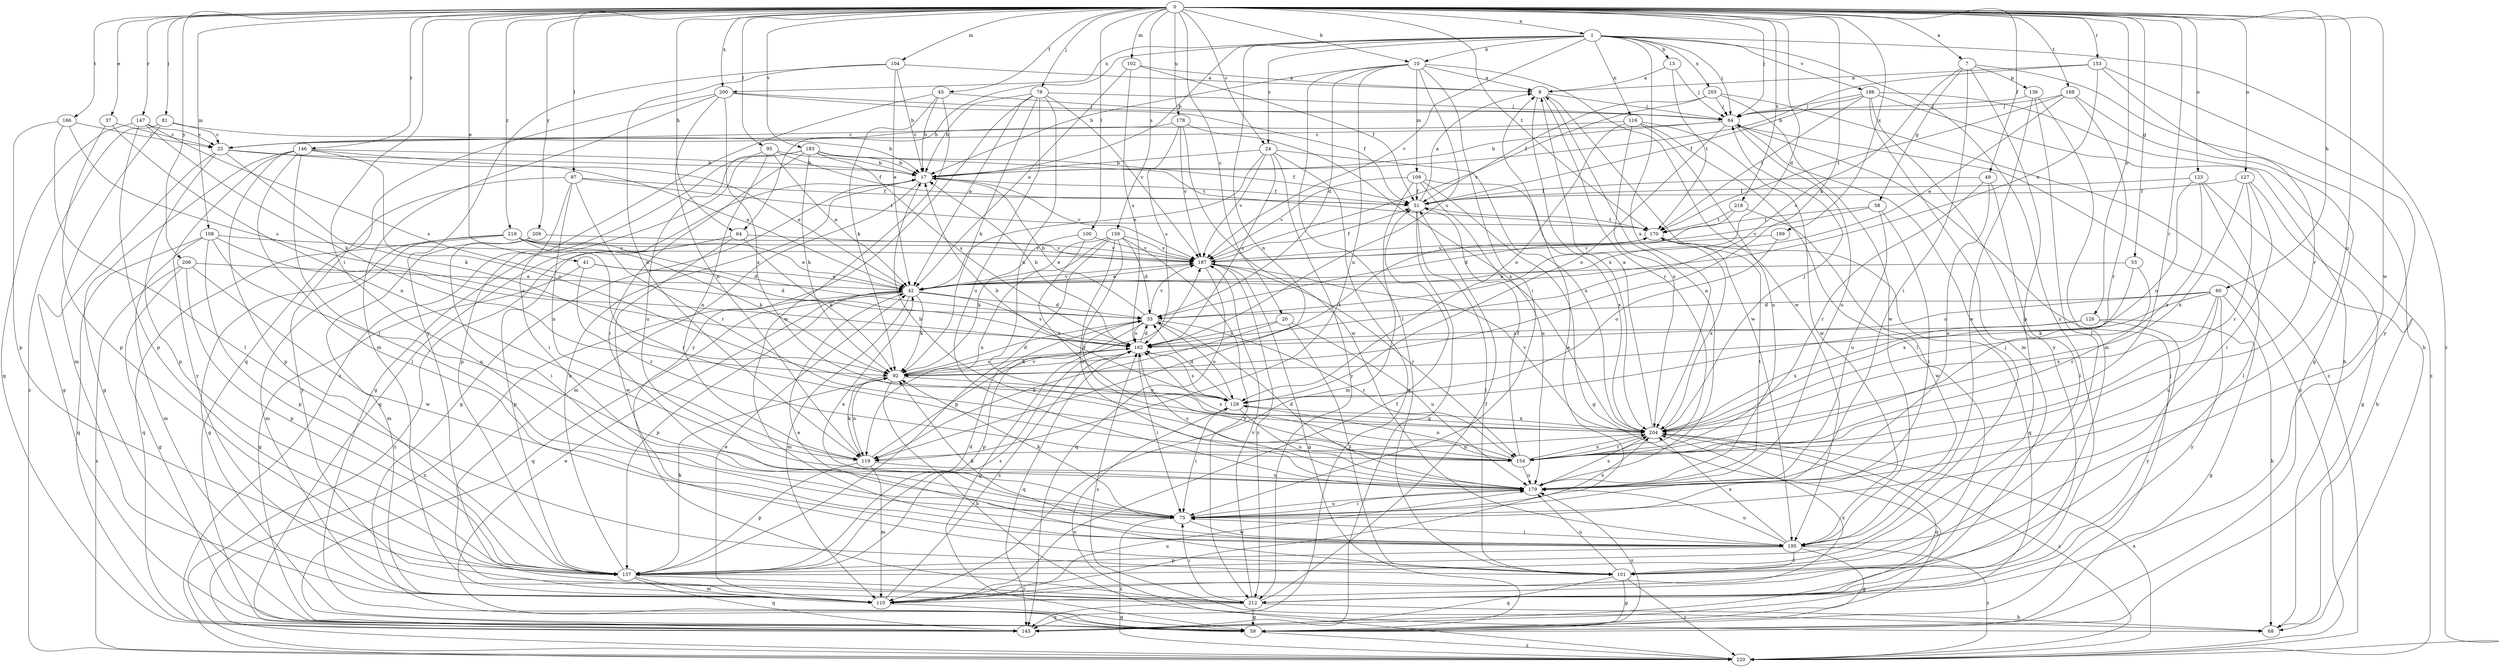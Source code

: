 strict digraph  {
0;
1;
7;
8;
10;
13;
17;
20;
24;
25;
33;
37;
41;
42;
45;
49;
51;
53;
58;
59;
60;
64;
68;
75;
78;
81;
84;
92;
95;
97;
100;
101;
102;
104;
108;
109;
110;
116;
119;
123;
126;
127;
128;
136;
137;
145;
146;
147;
153;
154;
159;
162;
166;
168;
170;
178;
179;
183;
186;
187;
195;
199;
200;
203;
204;
206;
209;
212;
218;
219;
220;
0 -> 1  [label=a];
0 -> 7  [label=a];
0 -> 10  [label=b];
0 -> 20  [label=c];
0 -> 24  [label=c];
0 -> 33  [label=d];
0 -> 37  [label=e];
0 -> 41  [label=e];
0 -> 45  [label=f];
0 -> 49  [label=f];
0 -> 53  [label=g];
0 -> 60  [label=h];
0 -> 64  [label=h];
0 -> 75  [label=i];
0 -> 78  [label=j];
0 -> 81  [label=j];
0 -> 84  [label=j];
0 -> 92  [label=k];
0 -> 95  [label=l];
0 -> 97  [label=l];
0 -> 100  [label=l];
0 -> 102  [label=m];
0 -> 104  [label=m];
0 -> 108  [label=m];
0 -> 123  [label=o];
0 -> 126  [label=o];
0 -> 127  [label=o];
0 -> 146  [label=r];
0 -> 147  [label=r];
0 -> 153  [label=r];
0 -> 154  [label=r];
0 -> 159  [label=s];
0 -> 166  [label=t];
0 -> 168  [label=t];
0 -> 170  [label=t];
0 -> 178  [label=u];
0 -> 179  [label=u];
0 -> 183  [label=v];
0 -> 195  [label=w];
0 -> 199  [label=x];
0 -> 200  [label=x];
0 -> 206  [label=y];
0 -> 209  [label=y];
0 -> 218  [label=z];
0 -> 219  [label=z];
1 -> 10  [label=b];
1 -> 13  [label=b];
1 -> 17  [label=b];
1 -> 24  [label=c];
1 -> 64  [label=h];
1 -> 84  [label=j];
1 -> 116  [label=n];
1 -> 119  [label=n];
1 -> 186  [label=v];
1 -> 187  [label=v];
1 -> 200  [label=x];
1 -> 203  [label=x];
1 -> 204  [label=x];
1 -> 212  [label=y];
1 -> 220  [label=z];
7 -> 58  [label=g];
7 -> 68  [label=h];
7 -> 75  [label=i];
7 -> 136  [label=p];
7 -> 137  [label=p];
7 -> 162  [label=s];
8 -> 84  [label=j];
8 -> 154  [label=r];
8 -> 195  [label=w];
8 -> 204  [label=x];
10 -> 8  [label=a];
10 -> 17  [label=b];
10 -> 33  [label=d];
10 -> 75  [label=i];
10 -> 101  [label=l];
10 -> 109  [label=m];
10 -> 119  [label=n];
10 -> 162  [label=s];
10 -> 195  [label=w];
13 -> 8  [label=a];
13 -> 84  [label=j];
13 -> 170  [label=t];
17 -> 51  [label=f];
17 -> 59  [label=g];
17 -> 110  [label=m];
17 -> 145  [label=q];
17 -> 187  [label=v];
20 -> 101  [label=l];
20 -> 119  [label=n];
20 -> 162  [label=s];
20 -> 179  [label=u];
24 -> 17  [label=b];
24 -> 42  [label=e];
24 -> 145  [label=q];
24 -> 162  [label=s];
24 -> 187  [label=v];
24 -> 204  [label=x];
24 -> 212  [label=y];
25 -> 17  [label=b];
25 -> 42  [label=e];
25 -> 59  [label=g];
25 -> 92  [label=k];
25 -> 137  [label=p];
33 -> 17  [label=b];
33 -> 59  [label=g];
33 -> 128  [label=o];
33 -> 137  [label=p];
33 -> 154  [label=r];
33 -> 162  [label=s];
33 -> 187  [label=v];
37 -> 25  [label=c];
37 -> 119  [label=n];
37 -> 137  [label=p];
41 -> 33  [label=d];
41 -> 42  [label=e];
41 -> 59  [label=g];
41 -> 154  [label=r];
42 -> 33  [label=d];
42 -> 92  [label=k];
42 -> 110  [label=m];
42 -> 137  [label=p];
42 -> 145  [label=q];
42 -> 162  [label=s];
42 -> 187  [label=v];
42 -> 220  [label=z];
45 -> 17  [label=b];
45 -> 84  [label=j];
45 -> 92  [label=k];
45 -> 195  [label=w];
45 -> 220  [label=z];
49 -> 51  [label=f];
49 -> 101  [label=l];
49 -> 154  [label=r];
49 -> 179  [label=u];
51 -> 8  [label=a];
51 -> 101  [label=l];
51 -> 145  [label=q];
51 -> 170  [label=t];
53 -> 42  [label=e];
53 -> 154  [label=r];
53 -> 204  [label=x];
58 -> 75  [label=i];
58 -> 170  [label=t];
58 -> 179  [label=u];
58 -> 187  [label=v];
59 -> 42  [label=e];
59 -> 84  [label=j];
59 -> 179  [label=u];
59 -> 220  [label=z];
60 -> 33  [label=d];
60 -> 68  [label=h];
60 -> 92  [label=k];
60 -> 162  [label=s];
60 -> 179  [label=u];
60 -> 204  [label=x];
60 -> 212  [label=y];
64 -> 92  [label=k];
64 -> 137  [label=p];
64 -> 187  [label=v];
64 -> 195  [label=w];
64 -> 220  [label=z];
68 -> 162  [label=s];
75 -> 42  [label=e];
75 -> 92  [label=k];
75 -> 179  [label=u];
75 -> 195  [label=w];
75 -> 204  [label=x];
75 -> 220  [label=z];
78 -> 17  [label=b];
78 -> 42  [label=e];
78 -> 84  [label=j];
78 -> 92  [label=k];
78 -> 179  [label=u];
78 -> 187  [label=v];
78 -> 204  [label=x];
78 -> 212  [label=y];
81 -> 17  [label=b];
81 -> 25  [label=c];
81 -> 110  [label=m];
81 -> 220  [label=z];
84 -> 17  [label=b];
84 -> 25  [label=c];
84 -> 128  [label=o];
84 -> 179  [label=u];
84 -> 220  [label=z];
92 -> 33  [label=d];
92 -> 68  [label=h];
92 -> 119  [label=n];
92 -> 128  [label=o];
92 -> 162  [label=s];
92 -> 170  [label=t];
95 -> 17  [label=b];
95 -> 42  [label=e];
95 -> 51  [label=f];
95 -> 119  [label=n];
95 -> 179  [label=u];
97 -> 51  [label=f];
97 -> 75  [label=i];
97 -> 119  [label=n];
97 -> 154  [label=r];
97 -> 170  [label=t];
97 -> 212  [label=y];
100 -> 92  [label=k];
100 -> 187  [label=v];
100 -> 204  [label=x];
101 -> 42  [label=e];
101 -> 59  [label=g];
101 -> 145  [label=q];
101 -> 179  [label=u];
101 -> 220  [label=z];
102 -> 8  [label=a];
102 -> 42  [label=e];
102 -> 51  [label=f];
102 -> 162  [label=s];
104 -> 8  [label=a];
104 -> 17  [label=b];
104 -> 42  [label=e];
104 -> 119  [label=n];
104 -> 212  [label=y];
108 -> 110  [label=m];
108 -> 137  [label=p];
108 -> 145  [label=q];
108 -> 162  [label=s];
108 -> 179  [label=u];
108 -> 187  [label=v];
109 -> 51  [label=f];
109 -> 59  [label=g];
109 -> 110  [label=m];
109 -> 179  [label=u];
109 -> 187  [label=v];
109 -> 204  [label=x];
110 -> 8  [label=a];
110 -> 42  [label=e];
110 -> 51  [label=f];
110 -> 59  [label=g];
110 -> 162  [label=s];
110 -> 179  [label=u];
110 -> 204  [label=x];
116 -> 25  [label=c];
116 -> 101  [label=l];
116 -> 128  [label=o];
116 -> 179  [label=u];
116 -> 195  [label=w];
116 -> 204  [label=x];
119 -> 92  [label=k];
119 -> 110  [label=m];
119 -> 137  [label=p];
119 -> 179  [label=u];
119 -> 187  [label=v];
123 -> 51  [label=f];
123 -> 68  [label=h];
123 -> 101  [label=l];
123 -> 128  [label=o];
123 -> 204  [label=x];
126 -> 59  [label=g];
126 -> 162  [label=s];
126 -> 204  [label=x];
126 -> 212  [label=y];
127 -> 51  [label=f];
127 -> 59  [label=g];
127 -> 75  [label=i];
127 -> 154  [label=r];
127 -> 204  [label=x];
128 -> 17  [label=b];
128 -> 33  [label=d];
128 -> 75  [label=i];
128 -> 162  [label=s];
128 -> 179  [label=u];
128 -> 204  [label=x];
136 -> 84  [label=j];
136 -> 101  [label=l];
136 -> 110  [label=m];
136 -> 195  [label=w];
137 -> 17  [label=b];
137 -> 33  [label=d];
137 -> 84  [label=j];
137 -> 92  [label=k];
137 -> 110  [label=m];
137 -> 145  [label=q];
137 -> 162  [label=s];
137 -> 212  [label=y];
146 -> 17  [label=b];
146 -> 42  [label=e];
146 -> 59  [label=g];
146 -> 75  [label=i];
146 -> 101  [label=l];
146 -> 128  [label=o];
146 -> 137  [label=p];
146 -> 212  [label=y];
147 -> 25  [label=c];
147 -> 92  [label=k];
147 -> 137  [label=p];
147 -> 145  [label=q];
147 -> 162  [label=s];
153 -> 8  [label=a];
153 -> 17  [label=b];
153 -> 42  [label=e];
153 -> 154  [label=r];
153 -> 212  [label=y];
154 -> 17  [label=b];
154 -> 51  [label=f];
154 -> 128  [label=o];
154 -> 162  [label=s];
154 -> 179  [label=u];
154 -> 204  [label=x];
159 -> 33  [label=d];
159 -> 42  [label=e];
159 -> 119  [label=n];
159 -> 137  [label=p];
159 -> 154  [label=r];
159 -> 179  [label=u];
159 -> 187  [label=v];
159 -> 212  [label=y];
162 -> 17  [label=b];
162 -> 33  [label=d];
162 -> 75  [label=i];
162 -> 92  [label=k];
162 -> 145  [label=q];
166 -> 25  [label=c];
166 -> 101  [label=l];
166 -> 137  [label=p];
166 -> 162  [label=s];
168 -> 42  [label=e];
168 -> 59  [label=g];
168 -> 84  [label=j];
168 -> 154  [label=r];
168 -> 170  [label=t];
170 -> 145  [label=q];
170 -> 187  [label=v];
170 -> 204  [label=x];
178 -> 25  [label=c];
178 -> 162  [label=s];
178 -> 187  [label=v];
178 -> 195  [label=w];
178 -> 204  [label=x];
179 -> 8  [label=a];
179 -> 33  [label=d];
179 -> 75  [label=i];
179 -> 162  [label=s];
179 -> 170  [label=t];
179 -> 204  [label=x];
183 -> 17  [label=b];
183 -> 51  [label=f];
183 -> 59  [label=g];
183 -> 75  [label=i];
183 -> 92  [label=k];
183 -> 137  [label=p];
183 -> 162  [label=s];
183 -> 170  [label=t];
186 -> 51  [label=f];
186 -> 68  [label=h];
186 -> 84  [label=j];
186 -> 110  [label=m];
186 -> 170  [label=t];
186 -> 212  [label=y];
186 -> 220  [label=z];
187 -> 42  [label=e];
187 -> 51  [label=f];
187 -> 59  [label=g];
187 -> 145  [label=q];
187 -> 154  [label=r];
187 -> 212  [label=y];
195 -> 59  [label=g];
195 -> 75  [label=i];
195 -> 92  [label=k];
195 -> 101  [label=l];
195 -> 137  [label=p];
195 -> 179  [label=u];
195 -> 204  [label=x];
195 -> 220  [label=z];
199 -> 128  [label=o];
199 -> 187  [label=v];
200 -> 51  [label=f];
200 -> 84  [label=j];
200 -> 110  [label=m];
200 -> 119  [label=n];
200 -> 145  [label=q];
200 -> 204  [label=x];
203 -> 51  [label=f];
203 -> 84  [label=j];
203 -> 187  [label=v];
203 -> 195  [label=w];
203 -> 220  [label=z];
204 -> 8  [label=a];
204 -> 84  [label=j];
204 -> 119  [label=n];
204 -> 145  [label=q];
204 -> 154  [label=r];
204 -> 187  [label=v];
204 -> 220  [label=z];
206 -> 42  [label=e];
206 -> 59  [label=g];
206 -> 137  [label=p];
206 -> 195  [label=w];
206 -> 220  [label=z];
209 -> 75  [label=i];
209 -> 110  [label=m];
209 -> 187  [label=v];
212 -> 51  [label=f];
212 -> 59  [label=g];
212 -> 68  [label=h];
212 -> 75  [label=i];
212 -> 145  [label=q];
212 -> 187  [label=v];
218 -> 33  [label=d];
218 -> 170  [label=t];
218 -> 195  [label=w];
219 -> 33  [label=d];
219 -> 42  [label=e];
219 -> 59  [label=g];
219 -> 92  [label=k];
219 -> 110  [label=m];
219 -> 145  [label=q];
219 -> 154  [label=r];
219 -> 187  [label=v];
220 -> 128  [label=o];
220 -> 204  [label=x];
}
